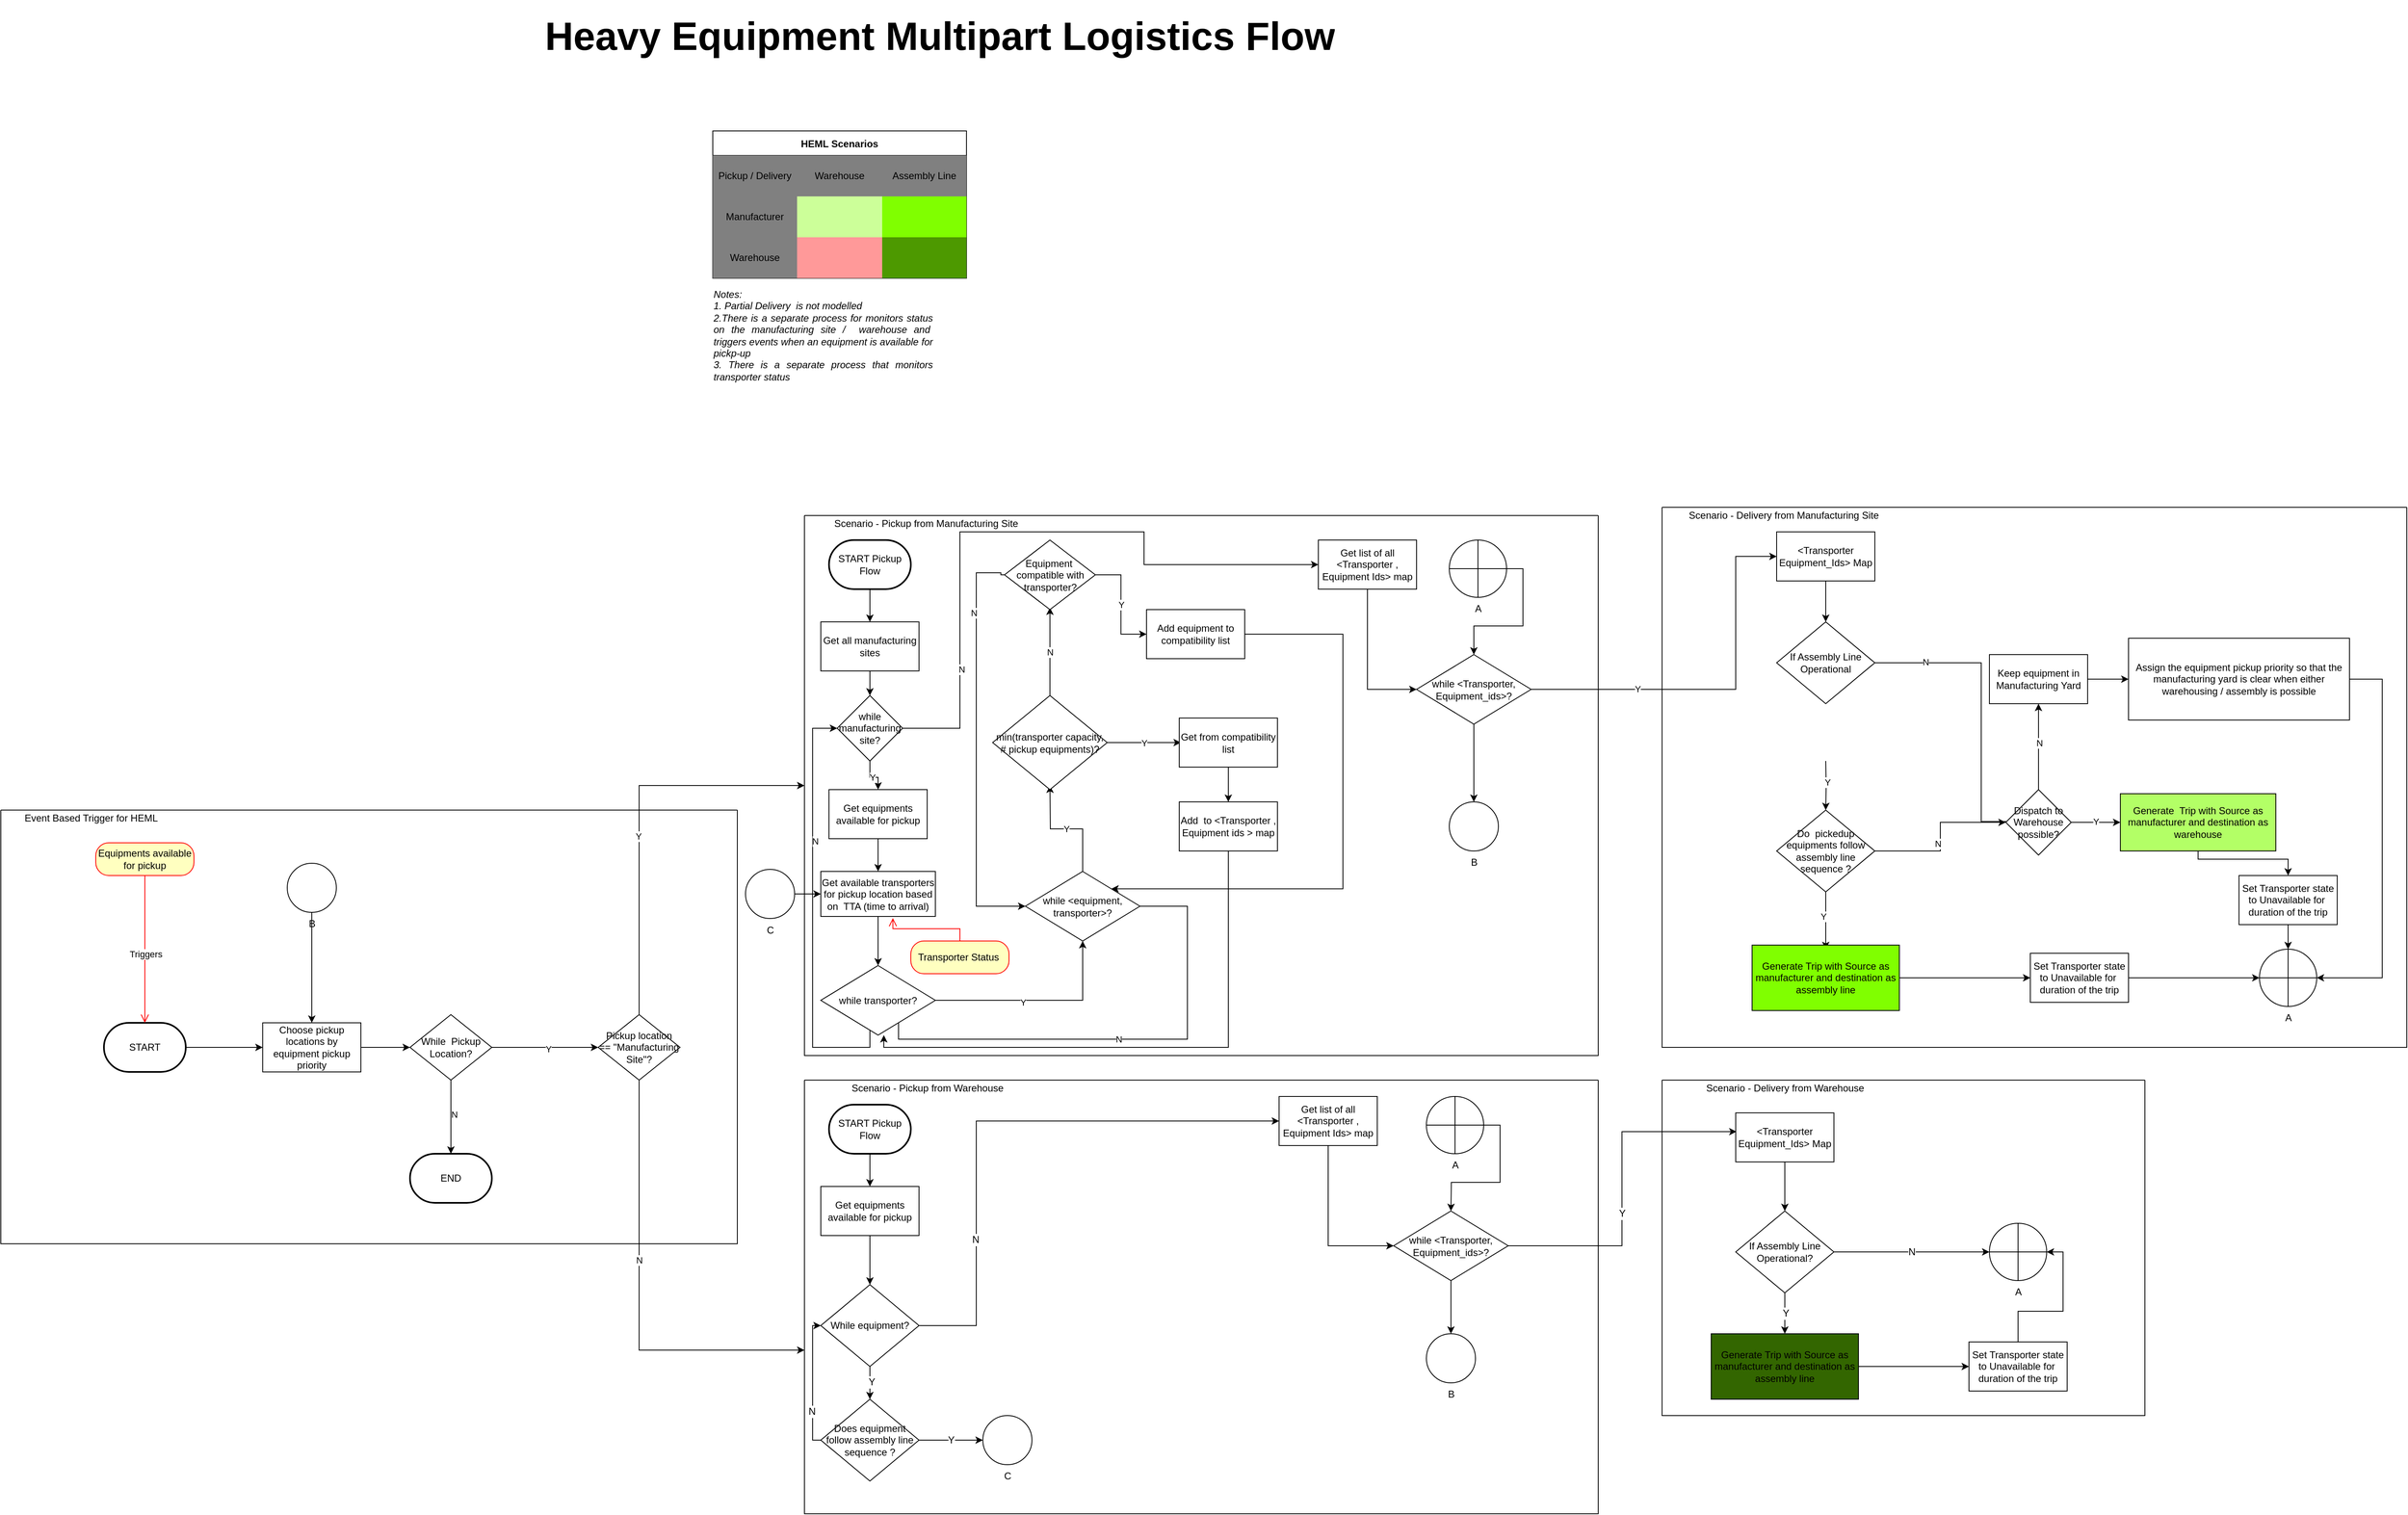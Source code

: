 <mxfile version="19.0.3" type="device"><diagram id="nL5dGGtAhvRQpyD-JYWt" name="Page-1"><mxGraphModel dx="3833" dy="1966" grid="1" gridSize="10" guides="1" tooltips="1" connect="1" arrows="1" fold="1" page="1" pageScale="1" pageWidth="827" pageHeight="1169" math="0" shadow="0"><root><mxCell id="0"/><mxCell id="1" parent="0"/><mxCell id="KOfGbaGgWV-XcnJEoGxc-5" value="" style="edgeStyle=orthogonalEdgeStyle;rounded=0;orthogonalLoop=1;jettySize=auto;html=1;" edge="1" parent="1" target="KOfGbaGgWV-XcnJEoGxc-7"><mxGeometry relative="1" as="geometry"><mxPoint x="350" y="400" as="sourcePoint"/><mxPoint x="350" y="430" as="targetPoint"/></mxGeometry></mxCell><mxCell id="KOfGbaGgWV-XcnJEoGxc-6" value="Y" style="edgeLabel;html=1;align=center;verticalAlign=middle;resizable=0;points=[];" vertex="1" connectable="0" parent="KOfGbaGgWV-XcnJEoGxc-5"><mxGeometry x="-0.16" y="1" relative="1" as="geometry"><mxPoint as="offset"/></mxGeometry></mxCell><mxCell id="KOfGbaGgWV-XcnJEoGxc-26" value="" style="edgeStyle=orthogonalEdgeStyle;rounded=0;orthogonalLoop=1;jettySize=auto;html=1;entryX=0.088;entryY=0.425;entryDx=0;entryDy=0;entryPerimeter=0;" edge="1" parent="1" source="KOfGbaGgWV-XcnJEoGxc-1" target="KOfGbaGgWV-XcnJEoGxc-10"><mxGeometry relative="1" as="geometry"><Array as="points"><mxPoint x="540" y="280"/><mxPoint x="540" y="474"/></Array></mxGeometry></mxCell><mxCell id="KOfGbaGgWV-XcnJEoGxc-27" value="N" style="edgeLabel;html=1;align=center;verticalAlign=middle;resizable=0;points=[];" vertex="1" connectable="0" parent="KOfGbaGgWV-XcnJEoGxc-26"><mxGeometry x="-0.664" y="1" relative="1" as="geometry"><mxPoint as="offset"/></mxGeometry></mxCell><mxCell id="KOfGbaGgWV-XcnJEoGxc-1" value="If Assembly Line Operational" style="rhombus;whiteSpace=wrap;html=1;" vertex="1" parent="1"><mxGeometry x="290" y="230" width="120" height="100" as="geometry"/></mxCell><mxCell id="KOfGbaGgWV-XcnJEoGxc-3" style="edgeStyle=orthogonalEdgeStyle;rounded=0;orthogonalLoop=1;jettySize=auto;html=1;entryX=0.5;entryY=0;entryDx=0;entryDy=0;" edge="1" parent="1" source="KOfGbaGgWV-XcnJEoGxc-2" target="KOfGbaGgWV-XcnJEoGxc-1"><mxGeometry relative="1" as="geometry"/></mxCell><mxCell id="KOfGbaGgWV-XcnJEoGxc-2" value="&amp;lt;Transporter Equipment_Ids&amp;gt; Map" style="rounded=0;whiteSpace=wrap;html=1;" vertex="1" parent="1"><mxGeometry x="290" y="120" width="120" height="60" as="geometry"/></mxCell><mxCell id="KOfGbaGgWV-XcnJEoGxc-8" style="edgeStyle=orthogonalEdgeStyle;rounded=0;orthogonalLoop=1;jettySize=auto;html=1;entryX=0;entryY=0.5;entryDx=0;entryDy=0;" edge="1" parent="1" source="KOfGbaGgWV-XcnJEoGxc-7" target="KOfGbaGgWV-XcnJEoGxc-10"><mxGeometry relative="1" as="geometry"><mxPoint x="560" y="480" as="targetPoint"/></mxGeometry></mxCell><mxCell id="KOfGbaGgWV-XcnJEoGxc-9" value="N" style="edgeLabel;html=1;align=center;verticalAlign=middle;resizable=0;points=[];" vertex="1" connectable="0" parent="KOfGbaGgWV-XcnJEoGxc-8"><mxGeometry x="-0.08" y="3" relative="1" as="geometry"><mxPoint as="offset"/></mxGeometry></mxCell><mxCell id="KOfGbaGgWV-XcnJEoGxc-22" value="" style="edgeStyle=orthogonalEdgeStyle;rounded=0;orthogonalLoop=1;jettySize=auto;html=1;" edge="1" parent="1" source="KOfGbaGgWV-XcnJEoGxc-7"><mxGeometry relative="1" as="geometry"><mxPoint x="350" y="630" as="targetPoint"/></mxGeometry></mxCell><mxCell id="KOfGbaGgWV-XcnJEoGxc-24" value="Y" style="edgeLabel;html=1;align=center;verticalAlign=middle;resizable=0;points=[];" vertex="1" connectable="0" parent="KOfGbaGgWV-XcnJEoGxc-22"><mxGeometry x="-0.16" y="-3" relative="1" as="geometry"><mxPoint as="offset"/></mxGeometry></mxCell><mxCell id="KOfGbaGgWV-XcnJEoGxc-12" value="" style="edgeStyle=orthogonalEdgeStyle;rounded=0;orthogonalLoop=1;jettySize=auto;html=1;" edge="1" parent="1" source="KOfGbaGgWV-XcnJEoGxc-10" target="KOfGbaGgWV-XcnJEoGxc-11"><mxGeometry relative="1" as="geometry"/></mxCell><mxCell id="KOfGbaGgWV-XcnJEoGxc-13" value="Y" style="edgeLabel;html=1;align=center;verticalAlign=middle;resizable=0;points=[];" vertex="1" connectable="0" parent="KOfGbaGgWV-XcnJEoGxc-12"><mxGeometry y="1" relative="1" as="geometry"><mxPoint as="offset"/></mxGeometry></mxCell><mxCell id="KOfGbaGgWV-XcnJEoGxc-17" value="" style="edgeStyle=orthogonalEdgeStyle;rounded=0;orthogonalLoop=1;jettySize=auto;html=1;" edge="1" parent="1" source="KOfGbaGgWV-XcnJEoGxc-10" target="KOfGbaGgWV-XcnJEoGxc-16"><mxGeometry relative="1" as="geometry"/></mxCell><mxCell id="KOfGbaGgWV-XcnJEoGxc-18" value="N" style="edgeLabel;html=1;align=center;verticalAlign=middle;resizable=0;points=[];" vertex="1" connectable="0" parent="KOfGbaGgWV-XcnJEoGxc-17"><mxGeometry x="0.089" y="-1" relative="1" as="geometry"><mxPoint as="offset"/></mxGeometry></mxCell><mxCell id="KOfGbaGgWV-XcnJEoGxc-10" value="Dispatch to Warehouse possible?" style="rhombus;whiteSpace=wrap;html=1;" vertex="1" parent="1"><mxGeometry x="570" y="435" width="80" height="80" as="geometry"/></mxCell><mxCell id="KOfGbaGgWV-XcnJEoGxc-123" style="edgeStyle=orthogonalEdgeStyle;rounded=0;orthogonalLoop=1;jettySize=auto;html=1;entryX=0.5;entryY=0;entryDx=0;entryDy=0;" edge="1" parent="1" source="KOfGbaGgWV-XcnJEoGxc-11" target="KOfGbaGgWV-XcnJEoGxc-156"><mxGeometry relative="1" as="geometry"><mxPoint x="920" y="500" as="targetPoint"/><Array as="points"><mxPoint x="805" y="520"/><mxPoint x="915" y="520"/></Array></mxGeometry></mxCell><mxCell id="KOfGbaGgWV-XcnJEoGxc-11" value="Generate&amp;nbsp; Trip with Source as manufacturer and destination as warehouse" style="whiteSpace=wrap;html=1;fillColor=#B3FF66;" vertex="1" parent="1"><mxGeometry x="710" y="440" width="190" height="70" as="geometry"/></mxCell><mxCell id="KOfGbaGgWV-XcnJEoGxc-20" value="" style="edgeStyle=orthogonalEdgeStyle;rounded=0;orthogonalLoop=1;jettySize=auto;html=1;" edge="1" parent="1" source="KOfGbaGgWV-XcnJEoGxc-16" target="KOfGbaGgWV-XcnJEoGxc-19"><mxGeometry relative="1" as="geometry"/></mxCell><mxCell id="KOfGbaGgWV-XcnJEoGxc-16" value="Keep equipment in Manufacturing Yard" style="whiteSpace=wrap;html=1;" vertex="1" parent="1"><mxGeometry x="550" y="270" width="120" height="60" as="geometry"/></mxCell><mxCell id="KOfGbaGgWV-XcnJEoGxc-124" style="edgeStyle=orthogonalEdgeStyle;rounded=0;orthogonalLoop=1;jettySize=auto;html=1;entryX=1;entryY=0.5;entryDx=0;entryDy=0;entryPerimeter=0;" edge="1" parent="1" source="KOfGbaGgWV-XcnJEoGxc-19" target="KOfGbaGgWV-XcnJEoGxc-121"><mxGeometry relative="1" as="geometry"><Array as="points"><mxPoint x="1030" y="300"/><mxPoint x="1030" y="665"/></Array></mxGeometry></mxCell><mxCell id="KOfGbaGgWV-XcnJEoGxc-19" value="Assign the equipment pickup priority so that the manufacturing yard is clear when either warehousing / assembly is possible" style="whiteSpace=wrap;html=1;" vertex="1" parent="1"><mxGeometry x="720" y="250" width="270" height="100" as="geometry"/></mxCell><mxCell id="KOfGbaGgWV-XcnJEoGxc-28" value="" style="swimlane;startSize=0;" vertex="1" parent="1"><mxGeometry x="150" y="90" width="910" height="660" as="geometry"/></mxCell><mxCell id="KOfGbaGgWV-XcnJEoGxc-29" value="Scenario - Delivery from Manufacturing Site&amp;nbsp;" style="text;html=1;align=center;verticalAlign=middle;resizable=0;points=[];autosize=1;strokeColor=none;fillColor=none;" vertex="1" parent="KOfGbaGgWV-XcnJEoGxc-28"><mxGeometry x="25" width="250" height="20" as="geometry"/></mxCell><mxCell id="KOfGbaGgWV-XcnJEoGxc-121" value="A" style="verticalLabelPosition=bottom;verticalAlign=top;html=1;shape=mxgraph.flowchart.summing_function;strokeColor=#000000;fillColor=#FFFFFF;" vertex="1" parent="KOfGbaGgWV-XcnJEoGxc-28"><mxGeometry x="730" y="540" width="70" height="70" as="geometry"/></mxCell><mxCell id="KOfGbaGgWV-XcnJEoGxc-23" value="Generate Trip with Source as manufacturer and destination as assembly line" style="whiteSpace=wrap;html=1;fillColor=#80FF00;" vertex="1" parent="KOfGbaGgWV-XcnJEoGxc-28"><mxGeometry x="110" y="535" width="180" height="80" as="geometry"/></mxCell><mxCell id="KOfGbaGgWV-XcnJEoGxc-122" style="edgeStyle=orthogonalEdgeStyle;rounded=0;orthogonalLoop=1;jettySize=auto;html=1;" edge="1" parent="KOfGbaGgWV-XcnJEoGxc-28" source="KOfGbaGgWV-XcnJEoGxc-23"><mxGeometry relative="1" as="geometry"><mxPoint x="450" y="575" as="targetPoint"/></mxGeometry></mxCell><mxCell id="KOfGbaGgWV-XcnJEoGxc-155" style="edgeStyle=orthogonalEdgeStyle;rounded=0;orthogonalLoop=1;jettySize=auto;html=1;entryX=0;entryY=0.5;entryDx=0;entryDy=0;entryPerimeter=0;" edge="1" parent="KOfGbaGgWV-XcnJEoGxc-28" source="KOfGbaGgWV-XcnJEoGxc-154" target="KOfGbaGgWV-XcnJEoGxc-121"><mxGeometry relative="1" as="geometry"/></mxCell><mxCell id="KOfGbaGgWV-XcnJEoGxc-154" value="Set Transporter state to Unavailable for&amp;nbsp; duration of the trip" style="rounded=0;whiteSpace=wrap;html=1;strokeColor=#000000;fillColor=#FFFFFF;" vertex="1" parent="KOfGbaGgWV-XcnJEoGxc-28"><mxGeometry x="450" y="545" width="120" height="60" as="geometry"/></mxCell><mxCell id="KOfGbaGgWV-XcnJEoGxc-157" style="edgeStyle=orthogonalEdgeStyle;rounded=0;orthogonalLoop=1;jettySize=auto;html=1;entryX=0.5;entryY=0;entryDx=0;entryDy=0;entryPerimeter=0;" edge="1" parent="KOfGbaGgWV-XcnJEoGxc-28" source="KOfGbaGgWV-XcnJEoGxc-156" target="KOfGbaGgWV-XcnJEoGxc-121"><mxGeometry relative="1" as="geometry"/></mxCell><mxCell id="KOfGbaGgWV-XcnJEoGxc-156" value="Set Transporter state to Unavailable for&amp;nbsp; duration of the trip" style="rounded=0;whiteSpace=wrap;html=1;strokeColor=#000000;fillColor=#FFFFFF;" vertex="1" parent="KOfGbaGgWV-XcnJEoGxc-28"><mxGeometry x="705" y="450" width="120" height="60" as="geometry"/></mxCell><mxCell id="KOfGbaGgWV-XcnJEoGxc-7" value="Do&amp;nbsp; pickedup equipments follow assembly line sequence ?&lt;br&gt;" style="rhombus;whiteSpace=wrap;html=1;" vertex="1" parent="KOfGbaGgWV-XcnJEoGxc-28"><mxGeometry x="140" y="370" width="120" height="100" as="geometry"/></mxCell><mxCell id="KOfGbaGgWV-XcnJEoGxc-30" value="" style="swimlane;startSize=0;fillColor=#FFFFFF;" vertex="1" parent="1"><mxGeometry x="-898" y="100" width="970" height="660" as="geometry"/></mxCell><mxCell id="KOfGbaGgWV-XcnJEoGxc-31" value="Scenario - Pickup from Manufacturing Site&amp;nbsp;" style="text;html=1;align=center;verticalAlign=middle;resizable=0;points=[];autosize=1;strokeColor=none;fillColor=none;" vertex="1" parent="KOfGbaGgWV-XcnJEoGxc-30"><mxGeometry x="30" width="240" height="20" as="geometry"/></mxCell><mxCell id="KOfGbaGgWV-XcnJEoGxc-112" style="edgeStyle=orthogonalEdgeStyle;rounded=0;orthogonalLoop=1;jettySize=auto;html=1;entryX=0;entryY=0.5;entryDx=0;entryDy=0;" edge="1" parent="KOfGbaGgWV-XcnJEoGxc-30" source="KOfGbaGgWV-XcnJEoGxc-32" target="KOfGbaGgWV-XcnJEoGxc-111"><mxGeometry relative="1" as="geometry"/></mxCell><mxCell id="KOfGbaGgWV-XcnJEoGxc-32" value="Get list of all &amp;lt;Transporter , Equipment Ids&amp;gt; map" style="rounded=0;whiteSpace=wrap;html=1;" vertex="1" parent="KOfGbaGgWV-XcnJEoGxc-30"><mxGeometry x="628" y="30" width="120" height="60" as="geometry"/></mxCell><mxCell id="KOfGbaGgWV-XcnJEoGxc-70" style="edgeStyle=orthogonalEdgeStyle;rounded=0;orthogonalLoop=1;jettySize=auto;html=1;entryX=0.5;entryY=0;entryDx=0;entryDy=0;" edge="1" parent="KOfGbaGgWV-XcnJEoGxc-30" source="KOfGbaGgWV-XcnJEoGxc-66" target="KOfGbaGgWV-XcnJEoGxc-69"><mxGeometry relative="1" as="geometry"/></mxCell><mxCell id="KOfGbaGgWV-XcnJEoGxc-66" value="START Pickup Flow" style="strokeWidth=2;html=1;shape=mxgraph.flowchart.terminator;whiteSpace=wrap;fillColor=#FFFFFF;" vertex="1" parent="KOfGbaGgWV-XcnJEoGxc-30"><mxGeometry x="30" y="30" width="100" height="60" as="geometry"/></mxCell><mxCell id="KOfGbaGgWV-XcnJEoGxc-74" value="" style="edgeStyle=orthogonalEdgeStyle;rounded=0;orthogonalLoop=1;jettySize=auto;html=1;" edge="1" parent="KOfGbaGgWV-XcnJEoGxc-30" source="KOfGbaGgWV-XcnJEoGxc-69" target="KOfGbaGgWV-XcnJEoGxc-73"><mxGeometry relative="1" as="geometry"/></mxCell><mxCell id="KOfGbaGgWV-XcnJEoGxc-69" value="Get all manufacturing sites" style="rounded=0;whiteSpace=wrap;html=1;strokeColor=#000000;fillColor=#FFFFFF;" vertex="1" parent="KOfGbaGgWV-XcnJEoGxc-30"><mxGeometry x="20" y="130" width="120" height="60" as="geometry"/></mxCell><mxCell id="KOfGbaGgWV-XcnJEoGxc-76" value="Y" style="edgeStyle=orthogonalEdgeStyle;rounded=0;orthogonalLoop=1;jettySize=auto;html=1;" edge="1" parent="KOfGbaGgWV-XcnJEoGxc-30" source="KOfGbaGgWV-XcnJEoGxc-73" target="KOfGbaGgWV-XcnJEoGxc-75"><mxGeometry relative="1" as="geometry"/></mxCell><mxCell id="KOfGbaGgWV-XcnJEoGxc-107" style="edgeStyle=orthogonalEdgeStyle;rounded=0;orthogonalLoop=1;jettySize=auto;html=1;entryX=0;entryY=0.5;entryDx=0;entryDy=0;exitX=1;exitY=0.5;exitDx=0;exitDy=0;" edge="1" parent="KOfGbaGgWV-XcnJEoGxc-30" source="KOfGbaGgWV-XcnJEoGxc-73" target="KOfGbaGgWV-XcnJEoGxc-32"><mxGeometry relative="1" as="geometry"><Array as="points"><mxPoint x="190" y="260"/><mxPoint x="190" y="20"/><mxPoint x="415" y="20"/><mxPoint x="415" y="60"/></Array></mxGeometry></mxCell><mxCell id="KOfGbaGgWV-XcnJEoGxc-109" value="N" style="edgeLabel;html=1;align=center;verticalAlign=middle;resizable=0;points=[];" vertex="1" connectable="0" parent="KOfGbaGgWV-XcnJEoGxc-107"><mxGeometry x="-0.64" y="-2" relative="1" as="geometry"><mxPoint as="offset"/></mxGeometry></mxCell><mxCell id="KOfGbaGgWV-XcnJEoGxc-73" value="while manufacturing site?" style="rhombus;whiteSpace=wrap;html=1;strokeColor=#000000;fillColor=#FFFFFF;" vertex="1" parent="KOfGbaGgWV-XcnJEoGxc-30"><mxGeometry x="40" y="220" width="80" height="80" as="geometry"/></mxCell><mxCell id="KOfGbaGgWV-XcnJEoGxc-83" value="" style="edgeStyle=orthogonalEdgeStyle;rounded=0;orthogonalLoop=1;jettySize=auto;html=1;" edge="1" parent="KOfGbaGgWV-XcnJEoGxc-30" source="KOfGbaGgWV-XcnJEoGxc-75" target="KOfGbaGgWV-XcnJEoGxc-82"><mxGeometry relative="1" as="geometry"/></mxCell><mxCell id="KOfGbaGgWV-XcnJEoGxc-75" value="Get equipments available for pickup" style="whiteSpace=wrap;html=1;fillColor=#FFFFFF;strokeColor=#000000;" vertex="1" parent="KOfGbaGgWV-XcnJEoGxc-30"><mxGeometry x="30" y="335" width="120" height="60" as="geometry"/></mxCell><mxCell id="KOfGbaGgWV-XcnJEoGxc-102" style="edgeStyle=orthogonalEdgeStyle;rounded=0;orthogonalLoop=1;jettySize=auto;html=1;entryX=0.5;entryY=0;entryDx=0;entryDy=0;" edge="1" parent="KOfGbaGgWV-XcnJEoGxc-30" source="KOfGbaGgWV-XcnJEoGxc-82" target="KOfGbaGgWV-XcnJEoGxc-101"><mxGeometry relative="1" as="geometry"/></mxCell><mxCell id="KOfGbaGgWV-XcnJEoGxc-82" value="Get available transporters for pickup location based on&amp;nbsp; TTA (time to arrival)" style="whiteSpace=wrap;html=1;fillColor=#FFFFFF;strokeColor=#000000;" vertex="1" parent="KOfGbaGgWV-XcnJEoGxc-30"><mxGeometry x="20" y="435" width="140" height="55" as="geometry"/></mxCell><mxCell id="KOfGbaGgWV-XcnJEoGxc-89" value="Y" style="edgeStyle=orthogonalEdgeStyle;rounded=0;orthogonalLoop=1;jettySize=auto;html=1;" edge="1" parent="KOfGbaGgWV-XcnJEoGxc-30" source="KOfGbaGgWV-XcnJEoGxc-86"><mxGeometry relative="1" as="geometry"><mxPoint x="300" y="330" as="targetPoint"/></mxGeometry></mxCell><mxCell id="KOfGbaGgWV-XcnJEoGxc-100" value="N" style="edgeStyle=orthogonalEdgeStyle;rounded=0;orthogonalLoop=1;jettySize=auto;html=1;entryX=1;entryY=1;entryDx=0;entryDy=0;" edge="1" parent="KOfGbaGgWV-XcnJEoGxc-30" source="KOfGbaGgWV-XcnJEoGxc-86" target="KOfGbaGgWV-XcnJEoGxc-101"><mxGeometry relative="1" as="geometry"><Array as="points"><mxPoint x="468" y="478"/><mxPoint x="468" y="640"/><mxPoint x="115" y="640"/></Array></mxGeometry></mxCell><mxCell id="KOfGbaGgWV-XcnJEoGxc-86" value="while &amp;lt;equipment, transporter&amp;gt;?" style="rhombus;whiteSpace=wrap;html=1;strokeColor=#000000;fillColor=#FFFFFF;" vertex="1" parent="KOfGbaGgWV-XcnJEoGxc-30"><mxGeometry x="270" y="435" width="140" height="85" as="geometry"/></mxCell><mxCell id="KOfGbaGgWV-XcnJEoGxc-95" value="N" style="edgeStyle=orthogonalEdgeStyle;rounded=0;orthogonalLoop=1;jettySize=auto;html=1;" edge="1" parent="KOfGbaGgWV-XcnJEoGxc-30" source="KOfGbaGgWV-XcnJEoGxc-90"><mxGeometry relative="1" as="geometry"><mxPoint x="300" y="112.5" as="targetPoint"/></mxGeometry></mxCell><mxCell id="KOfGbaGgWV-XcnJEoGxc-99" value="Y" style="edgeStyle=orthogonalEdgeStyle;rounded=0;orthogonalLoop=1;jettySize=auto;html=1;" edge="1" parent="KOfGbaGgWV-XcnJEoGxc-30" source="KOfGbaGgWV-XcnJEoGxc-90"><mxGeometry relative="1" as="geometry"><mxPoint x="460" y="277.5" as="targetPoint"/></mxGeometry></mxCell><mxCell id="KOfGbaGgWV-XcnJEoGxc-90" value="min(transporter capacity, # pickup equipments)?" style="rhombus;whiteSpace=wrap;html=1;strokeColor=#000000;fillColor=#FFFFFF;" vertex="1" parent="KOfGbaGgWV-XcnJEoGxc-30"><mxGeometry x="230" y="220" width="140" height="115" as="geometry"/></mxCell><mxCell id="KOfGbaGgWV-XcnJEoGxc-96" style="edgeStyle=orthogonalEdgeStyle;rounded=0;orthogonalLoop=1;jettySize=auto;html=1;entryX=0;entryY=0.5;entryDx=0;entryDy=0;exitX=0;exitY=0.5;exitDx=0;exitDy=0;" edge="1" parent="KOfGbaGgWV-XcnJEoGxc-30" source="KOfGbaGgWV-XcnJEoGxc-143" target="KOfGbaGgWV-XcnJEoGxc-86"><mxGeometry relative="1" as="geometry"><mxPoint x="240" y="82.5" as="sourcePoint"/><Array as="points"><mxPoint x="240" y="73"/><mxPoint x="240" y="70"/><mxPoint x="210" y="70"/><mxPoint x="210" y="478"/></Array></mxGeometry></mxCell><mxCell id="KOfGbaGgWV-XcnJEoGxc-144" value="N" style="edgeLabel;html=1;align=center;verticalAlign=middle;resizable=0;points=[];" vertex="1" connectable="0" parent="KOfGbaGgWV-XcnJEoGxc-96"><mxGeometry x="-0.659" y="-3" relative="1" as="geometry"><mxPoint as="offset"/></mxGeometry></mxCell><mxCell id="KOfGbaGgWV-XcnJEoGxc-103" style="edgeStyle=orthogonalEdgeStyle;rounded=0;orthogonalLoop=1;jettySize=auto;html=1;entryX=0.5;entryY=1;entryDx=0;entryDy=0;" edge="1" parent="KOfGbaGgWV-XcnJEoGxc-30" source="KOfGbaGgWV-XcnJEoGxc-101" target="KOfGbaGgWV-XcnJEoGxc-86"><mxGeometry relative="1" as="geometry"/></mxCell><mxCell id="KOfGbaGgWV-XcnJEoGxc-104" value="Y" style="edgeLabel;html=1;align=center;verticalAlign=middle;resizable=0;points=[];" vertex="1" connectable="0" parent="KOfGbaGgWV-XcnJEoGxc-103"><mxGeometry x="-0.154" y="-1" relative="1" as="geometry"><mxPoint y="1" as="offset"/></mxGeometry></mxCell><mxCell id="KOfGbaGgWV-XcnJEoGxc-105" style="edgeStyle=orthogonalEdgeStyle;rounded=0;orthogonalLoop=1;jettySize=auto;html=1;" edge="1" parent="KOfGbaGgWV-XcnJEoGxc-30" source="KOfGbaGgWV-XcnJEoGxc-101"><mxGeometry relative="1" as="geometry"><mxPoint x="40" y="260" as="targetPoint"/><Array as="points"><mxPoint x="80" y="650"/><mxPoint x="10" y="650"/><mxPoint x="10" y="260"/></Array></mxGeometry></mxCell><mxCell id="KOfGbaGgWV-XcnJEoGxc-106" value="N" style="edgeLabel;html=1;align=center;verticalAlign=middle;resizable=0;points=[];" vertex="1" connectable="0" parent="KOfGbaGgWV-XcnJEoGxc-105"><mxGeometry x="0.345" y="-3" relative="1" as="geometry"><mxPoint as="offset"/></mxGeometry></mxCell><mxCell id="KOfGbaGgWV-XcnJEoGxc-101" value="while transporter?" style="rhombus;whiteSpace=wrap;html=1;strokeColor=#000000;fillColor=#FFFFFF;" vertex="1" parent="KOfGbaGgWV-XcnJEoGxc-30"><mxGeometry x="20" y="550" width="140" height="85" as="geometry"/></mxCell><mxCell id="KOfGbaGgWV-XcnJEoGxc-130" style="edgeStyle=orthogonalEdgeStyle;rounded=0;orthogonalLoop=1;jettySize=auto;html=1;" edge="1" parent="KOfGbaGgWV-XcnJEoGxc-30" source="KOfGbaGgWV-XcnJEoGxc-111" target="KOfGbaGgWV-XcnJEoGxc-129"><mxGeometry relative="1" as="geometry"/></mxCell><mxCell id="KOfGbaGgWV-XcnJEoGxc-111" value="while &amp;lt;Transporter,&lt;br&gt;Equipment_ids&amp;gt;?" style="rhombus;whiteSpace=wrap;html=1;strokeColor=#000000;fillColor=#FFFFFF;" vertex="1" parent="KOfGbaGgWV-XcnJEoGxc-30"><mxGeometry x="748" y="170" width="140" height="85" as="geometry"/></mxCell><mxCell id="KOfGbaGgWV-XcnJEoGxc-126" style="edgeStyle=orthogonalEdgeStyle;rounded=0;orthogonalLoop=1;jettySize=auto;html=1;exitX=1;exitY=0.5;exitDx=0;exitDy=0;exitPerimeter=0;" edge="1" parent="KOfGbaGgWV-XcnJEoGxc-30" source="KOfGbaGgWV-XcnJEoGxc-125" target="KOfGbaGgWV-XcnJEoGxc-111"><mxGeometry relative="1" as="geometry"/></mxCell><mxCell id="KOfGbaGgWV-XcnJEoGxc-125" value="A" style="verticalLabelPosition=bottom;verticalAlign=top;html=1;shape=mxgraph.flowchart.summing_function;strokeColor=#000000;fillColor=#FFFFFF;" vertex="1" parent="KOfGbaGgWV-XcnJEoGxc-30"><mxGeometry x="788" y="30" width="70" height="70" as="geometry"/></mxCell><mxCell id="KOfGbaGgWV-XcnJEoGxc-129" value="B" style="verticalLabelPosition=bottom;verticalAlign=top;html=1;shape=mxgraph.flowchart.on-page_reference;strokeColor=#000000;fillColor=#FFFFFF;" vertex="1" parent="KOfGbaGgWV-XcnJEoGxc-30"><mxGeometry x="788" y="350" width="60" height="60" as="geometry"/></mxCell><mxCell id="KOfGbaGgWV-XcnJEoGxc-150" value="Y" style="edgeStyle=orthogonalEdgeStyle;rounded=0;orthogonalLoop=1;jettySize=auto;html=1;" edge="1" parent="KOfGbaGgWV-XcnJEoGxc-30" source="KOfGbaGgWV-XcnJEoGxc-143" target="KOfGbaGgWV-XcnJEoGxc-146"><mxGeometry relative="1" as="geometry"/></mxCell><mxCell id="KOfGbaGgWV-XcnJEoGxc-143" value="Equipment&amp;nbsp; compatible with transporter?" style="rhombus;whiteSpace=wrap;html=1;strokeColor=#000000;fillColor=#FFFFFF;" vertex="1" parent="KOfGbaGgWV-XcnJEoGxc-30"><mxGeometry x="244.5" y="30" width="111" height="85" as="geometry"/></mxCell><mxCell id="KOfGbaGgWV-XcnJEoGxc-151" style="edgeStyle=orthogonalEdgeStyle;rounded=0;orthogonalLoop=1;jettySize=auto;html=1;entryX=1;entryY=0;entryDx=0;entryDy=0;" edge="1" parent="KOfGbaGgWV-XcnJEoGxc-30" source="KOfGbaGgWV-XcnJEoGxc-146" target="KOfGbaGgWV-XcnJEoGxc-86"><mxGeometry relative="1" as="geometry"><Array as="points"><mxPoint x="658" y="145"/><mxPoint x="658" y="456"/></Array></mxGeometry></mxCell><mxCell id="KOfGbaGgWV-XcnJEoGxc-146" value="Add equipment to compatibility list" style="rounded=0;whiteSpace=wrap;html=1;strokeColor=#000000;fillColor=#FFFFFF;" vertex="1" parent="KOfGbaGgWV-XcnJEoGxc-30"><mxGeometry x="418" y="115" width="120" height="60" as="geometry"/></mxCell><mxCell id="KOfGbaGgWV-XcnJEoGxc-153" style="edgeStyle=orthogonalEdgeStyle;rounded=0;orthogonalLoop=1;jettySize=auto;html=1;entryX=0.55;entryY=1;entryDx=0;entryDy=0;entryPerimeter=0;" edge="1" parent="KOfGbaGgWV-XcnJEoGxc-30" source="KOfGbaGgWV-XcnJEoGxc-147" target="KOfGbaGgWV-XcnJEoGxc-101"><mxGeometry relative="1" as="geometry"><Array as="points"><mxPoint x="518" y="650"/><mxPoint x="97" y="650"/></Array></mxGeometry></mxCell><mxCell id="KOfGbaGgWV-XcnJEoGxc-147" value="Add&amp;nbsp; to &amp;lt;Transporter , Equipment ids &amp;gt; map" style="whiteSpace=wrap;html=1;fillColor=#FFFFFF;strokeColor=#000000;" vertex="1" parent="KOfGbaGgWV-XcnJEoGxc-30"><mxGeometry x="458" y="350" width="120" height="60" as="geometry"/></mxCell><mxCell id="KOfGbaGgWV-XcnJEoGxc-149" style="edgeStyle=orthogonalEdgeStyle;rounded=0;orthogonalLoop=1;jettySize=auto;html=1;entryX=0.5;entryY=0;entryDx=0;entryDy=0;" edge="1" parent="KOfGbaGgWV-XcnJEoGxc-30" source="KOfGbaGgWV-XcnJEoGxc-148" target="KOfGbaGgWV-XcnJEoGxc-147"><mxGeometry relative="1" as="geometry"/></mxCell><mxCell id="KOfGbaGgWV-XcnJEoGxc-148" value="Get from compatibility list" style="rounded=0;whiteSpace=wrap;html=1;strokeColor=#000000;fillColor=#FFFFFF;" vertex="1" parent="KOfGbaGgWV-XcnJEoGxc-30"><mxGeometry x="458" y="247.5" width="120" height="60" as="geometry"/></mxCell><mxCell id="KOfGbaGgWV-XcnJEoGxc-256" value="Transporter Status&amp;nbsp;" style="rounded=1;whiteSpace=wrap;html=1;arcSize=40;fontColor=#000000;fillColor=#ffffc0;strokeColor=#ff0000;fontSize=12;" vertex="1" parent="KOfGbaGgWV-XcnJEoGxc-30"><mxGeometry x="130" y="520" width="120" height="40" as="geometry"/></mxCell><mxCell id="KOfGbaGgWV-XcnJEoGxc-257" value="" style="edgeStyle=orthogonalEdgeStyle;html=1;verticalAlign=bottom;endArrow=open;endSize=8;strokeColor=#ff0000;rounded=0;fontSize=12;entryX=0.629;entryY=1.036;entryDx=0;entryDy=0;entryPerimeter=0;" edge="1" source="KOfGbaGgWV-XcnJEoGxc-256" parent="KOfGbaGgWV-XcnJEoGxc-30" target="KOfGbaGgWV-XcnJEoGxc-82"><mxGeometry relative="1" as="geometry"><mxPoint x="-302" y="248" as="targetPoint"/></mxGeometry></mxCell><mxCell id="KOfGbaGgWV-XcnJEoGxc-33" style="edgeStyle=orthogonalEdgeStyle;rounded=0;orthogonalLoop=1;jettySize=auto;html=1;" edge="1" parent="1" source="KOfGbaGgWV-XcnJEoGxc-111" target="KOfGbaGgWV-XcnJEoGxc-2"><mxGeometry relative="1" as="geometry"><Array as="points"><mxPoint x="240" y="313"/><mxPoint x="240" y="150"/></Array></mxGeometry></mxCell><mxCell id="KOfGbaGgWV-XcnJEoGxc-113" value="Y" style="edgeLabel;html=1;align=center;verticalAlign=middle;resizable=0;points=[];" vertex="1" connectable="0" parent="KOfGbaGgWV-XcnJEoGxc-33"><mxGeometry x="-0.438" y="2" relative="1" as="geometry"><mxPoint y="1" as="offset"/></mxGeometry></mxCell><mxCell id="KOfGbaGgWV-XcnJEoGxc-34" value="" style="swimlane;startSize=0;" vertex="1" parent="1"><mxGeometry x="-898" y="790" width="970" height="530" as="geometry"/></mxCell><mxCell id="KOfGbaGgWV-XcnJEoGxc-35" value="Scenario - Pickup from Warehouse" style="text;html=1;align=center;verticalAlign=middle;resizable=0;points=[];autosize=1;strokeColor=none;fillColor=none;" vertex="1" parent="KOfGbaGgWV-XcnJEoGxc-34"><mxGeometry x="50" width="200" height="20" as="geometry"/></mxCell><mxCell id="KOfGbaGgWV-XcnJEoGxc-220" style="edgeStyle=orthogonalEdgeStyle;rounded=0;orthogonalLoop=1;jettySize=auto;html=1;entryX=0;entryY=0.5;entryDx=0;entryDy=0;fontSize=12;" edge="1" parent="KOfGbaGgWV-XcnJEoGxc-34" source="KOfGbaGgWV-XcnJEoGxc-36" target="KOfGbaGgWV-XcnJEoGxc-219"><mxGeometry relative="1" as="geometry"><Array as="points"><mxPoint x="640" y="203"/></Array></mxGeometry></mxCell><mxCell id="KOfGbaGgWV-XcnJEoGxc-36" value="&lt;span style=&quot;&quot;&gt;Get list of all &amp;lt;Transporter , Equipment Ids&amp;gt; map&lt;/span&gt;" style="rounded=0;whiteSpace=wrap;html=1;" vertex="1" parent="KOfGbaGgWV-XcnJEoGxc-34"><mxGeometry x="580" y="20" width="120" height="60" as="geometry"/></mxCell><mxCell id="KOfGbaGgWV-XcnJEoGxc-201" value="" style="edgeStyle=orthogonalEdgeStyle;rounded=0;orthogonalLoop=1;jettySize=auto;html=1;fontSize=48;" edge="1" parent="KOfGbaGgWV-XcnJEoGxc-34" source="KOfGbaGgWV-XcnJEoGxc-67" target="KOfGbaGgWV-XcnJEoGxc-200"><mxGeometry relative="1" as="geometry"/></mxCell><mxCell id="KOfGbaGgWV-XcnJEoGxc-67" value="START Pickup Flow" style="strokeWidth=2;html=1;shape=mxgraph.flowchart.terminator;whiteSpace=wrap;fillColor=#FFFFFF;" vertex="1" parent="KOfGbaGgWV-XcnJEoGxc-34"><mxGeometry x="30" y="30" width="100" height="60" as="geometry"/></mxCell><mxCell id="KOfGbaGgWV-XcnJEoGxc-203" value="" style="edgeStyle=orthogonalEdgeStyle;rounded=0;orthogonalLoop=1;jettySize=auto;html=1;fontSize=48;entryX=0.5;entryY=0;entryDx=0;entryDy=0;" edge="1" parent="KOfGbaGgWV-XcnJEoGxc-34" source="KOfGbaGgWV-XcnJEoGxc-200" target="KOfGbaGgWV-XcnJEoGxc-213"><mxGeometry relative="1" as="geometry"><mxPoint x="73" y="250" as="targetPoint"/></mxGeometry></mxCell><mxCell id="KOfGbaGgWV-XcnJEoGxc-200" value="Get equipments available for pickup" style="whiteSpace=wrap;html=1;fillColor=#FFFFFF;strokeColor=#000000;" vertex="1" parent="KOfGbaGgWV-XcnJEoGxc-34"><mxGeometry x="20" y="130" width="120" height="60" as="geometry"/></mxCell><mxCell id="KOfGbaGgWV-XcnJEoGxc-230" style="edgeStyle=orthogonalEdgeStyle;rounded=0;orthogonalLoop=1;jettySize=auto;html=1;entryX=0;entryY=0.5;entryDx=0;entryDy=0;fontSize=12;" edge="1" parent="KOfGbaGgWV-XcnJEoGxc-34" source="KOfGbaGgWV-XcnJEoGxc-204" target="KOfGbaGgWV-XcnJEoGxc-213"><mxGeometry relative="1" as="geometry"><Array as="points"><mxPoint x="10" y="440"/><mxPoint x="10" y="300"/></Array></mxGeometry></mxCell><mxCell id="KOfGbaGgWV-XcnJEoGxc-233" value="N" style="edgeLabel;html=1;align=center;verticalAlign=middle;resizable=0;points=[];fontSize=12;" vertex="1" connectable="0" parent="KOfGbaGgWV-XcnJEoGxc-230"><mxGeometry x="-0.438" y="1" relative="1" as="geometry"><mxPoint as="offset"/></mxGeometry></mxCell><mxCell id="KOfGbaGgWV-XcnJEoGxc-237" value="Y" style="edgeStyle=orthogonalEdgeStyle;rounded=0;orthogonalLoop=1;jettySize=auto;html=1;entryX=0;entryY=0.5;entryDx=0;entryDy=0;entryPerimeter=0;fontSize=12;" edge="1" parent="KOfGbaGgWV-XcnJEoGxc-34" source="KOfGbaGgWV-XcnJEoGxc-204" target="KOfGbaGgWV-XcnJEoGxc-236"><mxGeometry relative="1" as="geometry"/></mxCell><mxCell id="KOfGbaGgWV-XcnJEoGxc-204" value="Does equipment follow assembly line sequence ?" style="rhombus;whiteSpace=wrap;html=1;" vertex="1" parent="KOfGbaGgWV-XcnJEoGxc-34"><mxGeometry x="20" y="390" width="120" height="100" as="geometry"/></mxCell><mxCell id="KOfGbaGgWV-XcnJEoGxc-214" style="edgeStyle=orthogonalEdgeStyle;rounded=0;orthogonalLoop=1;jettySize=auto;html=1;fontSize=48;" edge="1" parent="KOfGbaGgWV-XcnJEoGxc-34" source="KOfGbaGgWV-XcnJEoGxc-213" target="KOfGbaGgWV-XcnJEoGxc-204"><mxGeometry relative="1" as="geometry"/></mxCell><mxCell id="KOfGbaGgWV-XcnJEoGxc-216" value="Y" style="edgeLabel;html=1;align=center;verticalAlign=middle;resizable=0;points=[];fontSize=12;" vertex="1" connectable="0" parent="KOfGbaGgWV-XcnJEoGxc-214"><mxGeometry x="-0.05" y="2" relative="1" as="geometry"><mxPoint as="offset"/></mxGeometry></mxCell><mxCell id="KOfGbaGgWV-XcnJEoGxc-225" style="edgeStyle=orthogonalEdgeStyle;rounded=0;orthogonalLoop=1;jettySize=auto;html=1;entryX=0;entryY=0.5;entryDx=0;entryDy=0;fontSize=12;" edge="1" parent="KOfGbaGgWV-XcnJEoGxc-34" source="KOfGbaGgWV-XcnJEoGxc-213" target="KOfGbaGgWV-XcnJEoGxc-36"><mxGeometry relative="1" as="geometry"><Array as="points"><mxPoint x="210" y="300"/><mxPoint x="210" y="50"/></Array></mxGeometry></mxCell><mxCell id="KOfGbaGgWV-XcnJEoGxc-226" value="N" style="edgeLabel;html=1;align=center;verticalAlign=middle;resizable=0;points=[];fontSize=12;" vertex="1" connectable="0" parent="KOfGbaGgWV-XcnJEoGxc-225"><mxGeometry x="-0.492" y="1" relative="1" as="geometry"><mxPoint as="offset"/></mxGeometry></mxCell><mxCell id="KOfGbaGgWV-XcnJEoGxc-213" value="While equipment?" style="rhombus;whiteSpace=wrap;html=1;" vertex="1" parent="KOfGbaGgWV-XcnJEoGxc-34"><mxGeometry x="20" y="250" width="120" height="100" as="geometry"/></mxCell><mxCell id="KOfGbaGgWV-XcnJEoGxc-222" style="edgeStyle=orthogonalEdgeStyle;rounded=0;orthogonalLoop=1;jettySize=auto;html=1;entryX=0.5;entryY=0;entryDx=0;entryDy=0;entryPerimeter=0;fontSize=12;" edge="1" parent="KOfGbaGgWV-XcnJEoGxc-34" source="KOfGbaGgWV-XcnJEoGxc-219" target="KOfGbaGgWV-XcnJEoGxc-221"><mxGeometry relative="1" as="geometry"/></mxCell><mxCell id="KOfGbaGgWV-XcnJEoGxc-219" value="while &amp;lt;Transporter,&lt;br&gt;Equipment_ids&amp;gt;?" style="rhombus;whiteSpace=wrap;html=1;strokeColor=#000000;fillColor=#FFFFFF;" vertex="1" parent="KOfGbaGgWV-XcnJEoGxc-34"><mxGeometry x="720" y="160" width="140" height="85" as="geometry"/></mxCell><mxCell id="KOfGbaGgWV-XcnJEoGxc-221" value="B" style="verticalLabelPosition=bottom;verticalAlign=top;html=1;shape=mxgraph.flowchart.on-page_reference;strokeColor=#000000;fillColor=#FFFFFF;" vertex="1" parent="KOfGbaGgWV-XcnJEoGxc-34"><mxGeometry x="760" y="310" width="60" height="60" as="geometry"/></mxCell><mxCell id="KOfGbaGgWV-XcnJEoGxc-223" style="edgeStyle=orthogonalEdgeStyle;rounded=0;orthogonalLoop=1;jettySize=auto;html=1;exitX=1;exitY=0.5;exitDx=0;exitDy=0;exitPerimeter=0;" edge="1" parent="KOfGbaGgWV-XcnJEoGxc-34" source="KOfGbaGgWV-XcnJEoGxc-224"><mxGeometry relative="1" as="geometry"><mxPoint x="790" y="160" as="targetPoint"/></mxGeometry></mxCell><mxCell id="KOfGbaGgWV-XcnJEoGxc-224" value="A" style="verticalLabelPosition=bottom;verticalAlign=top;html=1;shape=mxgraph.flowchart.summing_function;strokeColor=#000000;fillColor=#FFFFFF;" vertex="1" parent="KOfGbaGgWV-XcnJEoGxc-34"><mxGeometry x="760" y="20" width="70" height="70" as="geometry"/></mxCell><mxCell id="KOfGbaGgWV-XcnJEoGxc-236" value="C" style="verticalLabelPosition=bottom;verticalAlign=top;html=1;shape=mxgraph.flowchart.on-page_reference;strokeColor=#000000;fillColor=#FFFFFF;" vertex="1" parent="KOfGbaGgWV-XcnJEoGxc-34"><mxGeometry x="218" y="410" width="60" height="60" as="geometry"/></mxCell><mxCell id="KOfGbaGgWV-XcnJEoGxc-37" value="" style="swimlane;startSize=0;" vertex="1" parent="1"><mxGeometry x="150" y="790" width="590" height="410" as="geometry"/></mxCell><mxCell id="KOfGbaGgWV-XcnJEoGxc-38" value="Scenario - Delivery from Warehouse" style="text;html=1;align=center;verticalAlign=middle;resizable=0;points=[];autosize=1;strokeColor=none;fillColor=none;" vertex="1" parent="KOfGbaGgWV-XcnJEoGxc-37"><mxGeometry x="45" width="210" height="20" as="geometry"/></mxCell><mxCell id="KOfGbaGgWV-XcnJEoGxc-244" style="edgeStyle=orthogonalEdgeStyle;rounded=0;orthogonalLoop=1;jettySize=auto;html=1;entryX=0.5;entryY=0;entryDx=0;entryDy=0;fontSize=12;" edge="1" parent="KOfGbaGgWV-XcnJEoGxc-37" source="KOfGbaGgWV-XcnJEoGxc-240" target="KOfGbaGgWV-XcnJEoGxc-243"><mxGeometry relative="1" as="geometry"/></mxCell><mxCell id="KOfGbaGgWV-XcnJEoGxc-240" value="&amp;lt;Transporter Equipment_Ids&amp;gt; Map" style="rounded=0;whiteSpace=wrap;html=1;" vertex="1" parent="KOfGbaGgWV-XcnJEoGxc-37"><mxGeometry x="90" y="40" width="120" height="60" as="geometry"/></mxCell><mxCell id="KOfGbaGgWV-XcnJEoGxc-247" value="N" style="edgeStyle=orthogonalEdgeStyle;rounded=0;orthogonalLoop=1;jettySize=auto;html=1;entryX=0;entryY=0.5;entryDx=0;entryDy=0;entryPerimeter=0;fontSize=12;" edge="1" parent="KOfGbaGgWV-XcnJEoGxc-37" source="KOfGbaGgWV-XcnJEoGxc-243" target="KOfGbaGgWV-XcnJEoGxc-246"><mxGeometry relative="1" as="geometry"/></mxCell><mxCell id="KOfGbaGgWV-XcnJEoGxc-249" value="Y" style="edgeStyle=orthogonalEdgeStyle;rounded=0;orthogonalLoop=1;jettySize=auto;html=1;fontSize=12;" edge="1" parent="KOfGbaGgWV-XcnJEoGxc-37" source="KOfGbaGgWV-XcnJEoGxc-243"><mxGeometry relative="1" as="geometry"><mxPoint x="150" y="310" as="targetPoint"/></mxGeometry></mxCell><mxCell id="KOfGbaGgWV-XcnJEoGxc-243" value="If Assembly Line Operational?" style="rhombus;whiteSpace=wrap;html=1;" vertex="1" parent="KOfGbaGgWV-XcnJEoGxc-37"><mxGeometry x="90" y="160" width="120" height="100" as="geometry"/></mxCell><mxCell id="KOfGbaGgWV-XcnJEoGxc-246" value="A" style="verticalLabelPosition=bottom;verticalAlign=top;html=1;shape=mxgraph.flowchart.summing_function;strokeColor=#000000;fillColor=#FFFFFF;" vertex="1" parent="KOfGbaGgWV-XcnJEoGxc-37"><mxGeometry x="400" y="175" width="70" height="70" as="geometry"/></mxCell><mxCell id="KOfGbaGgWV-XcnJEoGxc-253" style="edgeStyle=orthogonalEdgeStyle;rounded=0;orthogonalLoop=1;jettySize=auto;html=1;fontSize=12;" edge="1" parent="KOfGbaGgWV-XcnJEoGxc-37" source="KOfGbaGgWV-XcnJEoGxc-250" target="KOfGbaGgWV-XcnJEoGxc-251"><mxGeometry relative="1" as="geometry"/></mxCell><mxCell id="KOfGbaGgWV-XcnJEoGxc-250" value="Generate Trip with Source as manufacturer and destination as assembly line" style="whiteSpace=wrap;html=1;fillColor=#336600;" vertex="1" parent="KOfGbaGgWV-XcnJEoGxc-37"><mxGeometry x="60" y="310" width="180" height="80" as="geometry"/></mxCell><mxCell id="KOfGbaGgWV-XcnJEoGxc-255" style="edgeStyle=orthogonalEdgeStyle;rounded=0;orthogonalLoop=1;jettySize=auto;html=1;entryX=1;entryY=0.5;entryDx=0;entryDy=0;entryPerimeter=0;fontSize=12;" edge="1" parent="KOfGbaGgWV-XcnJEoGxc-37" source="KOfGbaGgWV-XcnJEoGxc-251" target="KOfGbaGgWV-XcnJEoGxc-246"><mxGeometry relative="1" as="geometry"/></mxCell><mxCell id="KOfGbaGgWV-XcnJEoGxc-251" value="Set Transporter state to Unavailable for&amp;nbsp; duration of the trip" style="rounded=0;whiteSpace=wrap;html=1;strokeColor=#000000;fillColor=#FFFFFF;" vertex="1" parent="KOfGbaGgWV-XcnJEoGxc-37"><mxGeometry x="375" y="320" width="120" height="60" as="geometry"/></mxCell><mxCell id="KOfGbaGgWV-XcnJEoGxc-40" value="HEML Scenarios" style="shape=table;startSize=30;container=1;collapsible=0;childLayout=tableLayout;fontStyle=1;align=center;" vertex="1" parent="1"><mxGeometry x="-1010" y="-370" width="310" height="180" as="geometry"/></mxCell><mxCell id="KOfGbaGgWV-XcnJEoGxc-41" value="" style="shape=tableRow;horizontal=0;startSize=0;swimlaneHead=0;swimlaneBody=0;top=0;left=0;bottom=0;right=0;collapsible=0;dropTarget=0;fillColor=none;points=[[0,0.5],[1,0.5]];portConstraint=eastwest;" vertex="1" parent="KOfGbaGgWV-XcnJEoGxc-40"><mxGeometry y="30" width="310" height="50" as="geometry"/></mxCell><mxCell id="KOfGbaGgWV-XcnJEoGxc-42" value="Pickup / Delivery" style="shape=partialRectangle;html=1;whiteSpace=wrap;connectable=0;fillColor=#808080;top=0;left=0;bottom=0;right=0;overflow=hidden;strokeColor=#CCCCCC;" vertex="1" parent="KOfGbaGgWV-XcnJEoGxc-41"><mxGeometry width="103" height="50" as="geometry"><mxRectangle width="103" height="50" as="alternateBounds"/></mxGeometry></mxCell><mxCell id="KOfGbaGgWV-XcnJEoGxc-43" value="Warehouse" style="shape=partialRectangle;html=1;whiteSpace=wrap;connectable=0;fillColor=#808080;top=0;left=0;bottom=0;right=0;overflow=hidden;strokeColor=#CCCCCC;" vertex="1" parent="KOfGbaGgWV-XcnJEoGxc-41"><mxGeometry x="103" width="104" height="50" as="geometry"><mxRectangle width="104" height="50" as="alternateBounds"/></mxGeometry></mxCell><mxCell id="KOfGbaGgWV-XcnJEoGxc-44" value="Assembly Line" style="shape=partialRectangle;html=1;whiteSpace=wrap;connectable=0;fillColor=#808080;top=0;left=0;bottom=0;right=0;overflow=hidden;strokeColor=#CCCCCC;" vertex="1" parent="KOfGbaGgWV-XcnJEoGxc-41"><mxGeometry x="207" width="103" height="50" as="geometry"><mxRectangle width="103" height="50" as="alternateBounds"/></mxGeometry></mxCell><mxCell id="KOfGbaGgWV-XcnJEoGxc-45" value="" style="shape=tableRow;horizontal=0;startSize=0;swimlaneHead=0;swimlaneBody=0;top=0;left=0;bottom=0;right=0;collapsible=0;dropTarget=0;fillColor=none;points=[[0,0.5],[1,0.5]];portConstraint=eastwest;" vertex="1" parent="KOfGbaGgWV-XcnJEoGxc-40"><mxGeometry y="80" width="310" height="50" as="geometry"/></mxCell><mxCell id="KOfGbaGgWV-XcnJEoGxc-46" value="Manufacturer" style="shape=partialRectangle;html=1;whiteSpace=wrap;connectable=0;fillColor=#808080;top=0;left=0;bottom=0;right=0;overflow=hidden;strokeColor=#CCCCCC;" vertex="1" parent="KOfGbaGgWV-XcnJEoGxc-45"><mxGeometry width="103" height="50" as="geometry"><mxRectangle width="103" height="50" as="alternateBounds"/></mxGeometry></mxCell><mxCell id="KOfGbaGgWV-XcnJEoGxc-47" value="" style="shape=partialRectangle;html=1;whiteSpace=wrap;connectable=0;fillColor=#CCFF99;top=0;left=0;bottom=0;right=0;overflow=hidden;" vertex="1" parent="KOfGbaGgWV-XcnJEoGxc-45"><mxGeometry x="103" width="104" height="50" as="geometry"><mxRectangle width="104" height="50" as="alternateBounds"/></mxGeometry></mxCell><mxCell id="KOfGbaGgWV-XcnJEoGxc-48" value="" style="shape=partialRectangle;html=1;whiteSpace=wrap;connectable=0;fillColor=#80FF00;top=0;left=0;bottom=0;right=0;overflow=hidden;" vertex="1" parent="KOfGbaGgWV-XcnJEoGxc-45"><mxGeometry x="207" width="103" height="50" as="geometry"><mxRectangle width="103" height="50" as="alternateBounds"/></mxGeometry></mxCell><mxCell id="KOfGbaGgWV-XcnJEoGxc-49" value="" style="shape=tableRow;horizontal=0;startSize=0;swimlaneHead=0;swimlaneBody=0;top=0;left=0;bottom=0;right=0;collapsible=0;dropTarget=0;fillColor=none;points=[[0,0.5],[1,0.5]];portConstraint=eastwest;" vertex="1" parent="KOfGbaGgWV-XcnJEoGxc-40"><mxGeometry y="130" width="310" height="50" as="geometry"/></mxCell><mxCell id="KOfGbaGgWV-XcnJEoGxc-50" value="Warehouse" style="shape=partialRectangle;html=1;whiteSpace=wrap;connectable=0;fillColor=#808080;top=0;left=0;bottom=0;right=0;overflow=hidden;strokeColor=#CCCCCC;" vertex="1" parent="KOfGbaGgWV-XcnJEoGxc-49"><mxGeometry width="103" height="50" as="geometry"><mxRectangle width="103" height="50" as="alternateBounds"/></mxGeometry></mxCell><mxCell id="KOfGbaGgWV-XcnJEoGxc-51" value="" style="shape=partialRectangle;html=1;whiteSpace=wrap;connectable=0;fillColor=#FF9999;top=0;left=0;bottom=0;right=0;overflow=hidden;" vertex="1" parent="KOfGbaGgWV-XcnJEoGxc-49"><mxGeometry x="103" width="104" height="50" as="geometry"><mxRectangle width="104" height="50" as="alternateBounds"/></mxGeometry></mxCell><mxCell id="KOfGbaGgWV-XcnJEoGxc-52" value="" style="shape=partialRectangle;html=1;whiteSpace=wrap;connectable=0;fillColor=#4D9900;top=0;left=0;bottom=0;right=0;overflow=hidden;strokeColor=#4D9900;" vertex="1" parent="KOfGbaGgWV-XcnJEoGxc-49"><mxGeometry x="207" width="103" height="50" as="geometry"><mxRectangle width="103" height="50" as="alternateBounds"/></mxGeometry></mxCell><mxCell id="KOfGbaGgWV-XcnJEoGxc-53" value="&lt;div style=&quot;text-align: justify;&quot;&gt;&lt;i style=&quot;background-color: initial;&quot;&gt;Notes:&lt;/i&gt;&lt;/div&gt;&lt;i&gt;&lt;div style=&quot;text-align: justify;&quot;&gt;&lt;i style=&quot;background-color: initial;&quot;&gt;1. Partial Delivery&amp;nbsp; is not modelled&lt;/i&gt;&lt;/div&gt;&lt;div style=&quot;text-align: justify;&quot;&gt;&lt;i style=&quot;background-color: initial;&quot;&gt;2.There is a separate process for monitors status on the manufacturing site /&amp;nbsp; warehouse and&amp;nbsp; triggers events when an equipment is available for pickp-up&lt;/i&gt;&lt;/div&gt;&lt;div style=&quot;text-align: justify;&quot;&gt;&lt;i style=&quot;background-color: initial;&quot;&gt;3. There is a separate process that monitors transporter status&amp;nbsp;&lt;/i&gt;&lt;/div&gt;&lt;/i&gt;" style="text;html=1;strokeColor=none;fillColor=none;align=center;verticalAlign=middle;whiteSpace=wrap;rounded=0;" vertex="1" parent="1"><mxGeometry x="-1010" y="-120" width="270" as="geometry"/></mxCell><mxCell id="KOfGbaGgWV-XcnJEoGxc-56" style="edgeStyle=orthogonalEdgeStyle;rounded=0;orthogonalLoop=1;jettySize=auto;html=1;" edge="1" parent="1" source="KOfGbaGgWV-XcnJEoGxc-55"><mxGeometry relative="1" as="geometry"><mxPoint x="-1560" y="750" as="targetPoint"/></mxGeometry></mxCell><mxCell id="KOfGbaGgWV-XcnJEoGxc-55" value="START" style="strokeWidth=2;html=1;shape=mxgraph.flowchart.terminator;whiteSpace=wrap;fillColor=#FFFFFF;" vertex="1" parent="1"><mxGeometry x="-1754" y="720" width="100" height="60" as="geometry"/></mxCell><mxCell id="KOfGbaGgWV-XcnJEoGxc-60" value="" style="edgeStyle=orthogonalEdgeStyle;rounded=0;orthogonalLoop=1;jettySize=auto;html=1;" edge="1" parent="1" source="KOfGbaGgWV-XcnJEoGxc-134" target="KOfGbaGgWV-XcnJEoGxc-59"><mxGeometry relative="1" as="geometry"><mxPoint x="-1230" y="750" as="sourcePoint"/></mxGeometry></mxCell><mxCell id="KOfGbaGgWV-XcnJEoGxc-135" value="Y" style="edgeLabel;html=1;align=center;verticalAlign=middle;resizable=0;points=[];" vertex="1" connectable="0" parent="KOfGbaGgWV-XcnJEoGxc-60"><mxGeometry x="0.05" y="-2" relative="1" as="geometry"><mxPoint as="offset"/></mxGeometry></mxCell><mxCell id="KOfGbaGgWV-XcnJEoGxc-136" style="edgeStyle=orthogonalEdgeStyle;rounded=0;orthogonalLoop=1;jettySize=auto;html=1;entryX=0;entryY=0.5;entryDx=0;entryDy=0;" edge="1" parent="1" source="KOfGbaGgWV-XcnJEoGxc-58" target="KOfGbaGgWV-XcnJEoGxc-134"><mxGeometry relative="1" as="geometry"/></mxCell><mxCell id="KOfGbaGgWV-XcnJEoGxc-58" value="Choose pickup locations by equipment pickup priority" style="rounded=0;whiteSpace=wrap;html=1;strokeColor=#000000;fillColor=#FFFFFF;" vertex="1" parent="1"><mxGeometry x="-1560" y="720" width="120" height="60" as="geometry"/></mxCell><mxCell id="KOfGbaGgWV-XcnJEoGxc-61" style="edgeStyle=orthogonalEdgeStyle;rounded=0;orthogonalLoop=1;jettySize=auto;html=1;" edge="1" parent="1" source="KOfGbaGgWV-XcnJEoGxc-59" target="KOfGbaGgWV-XcnJEoGxc-34"><mxGeometry relative="1" as="geometry"><Array as="points"><mxPoint x="-1100" y="1120"/></Array></mxGeometry></mxCell><mxCell id="KOfGbaGgWV-XcnJEoGxc-62" value="N" style="edgeLabel;html=1;align=center;verticalAlign=middle;resizable=0;points=[];" vertex="1" connectable="0" parent="KOfGbaGgWV-XcnJEoGxc-61"><mxGeometry x="-0.175" relative="1" as="geometry"><mxPoint as="offset"/></mxGeometry></mxCell><mxCell id="KOfGbaGgWV-XcnJEoGxc-63" style="edgeStyle=orthogonalEdgeStyle;rounded=0;orthogonalLoop=1;jettySize=auto;html=1;" edge="1" parent="1" source="KOfGbaGgWV-XcnJEoGxc-59" target="KOfGbaGgWV-XcnJEoGxc-30"><mxGeometry relative="1" as="geometry"><Array as="points"><mxPoint x="-1100" y="430"/></Array></mxGeometry></mxCell><mxCell id="KOfGbaGgWV-XcnJEoGxc-64" value="Y" style="edgeLabel;html=1;align=center;verticalAlign=middle;resizable=0;points=[];" vertex="1" connectable="0" parent="KOfGbaGgWV-XcnJEoGxc-63"><mxGeometry x="-0.093" y="1" relative="1" as="geometry"><mxPoint as="offset"/></mxGeometry></mxCell><mxCell id="KOfGbaGgWV-XcnJEoGxc-59" value="Pickup location == &quot;Manufacturing Site&quot;?" style="rhombus;whiteSpace=wrap;html=1;strokeColor=#000000;fillColor=#FFFFFF;" vertex="1" parent="1"><mxGeometry x="-1150" y="710" width="100" height="80" as="geometry"/></mxCell><mxCell id="KOfGbaGgWV-XcnJEoGxc-79" value="Equipments available for pickup" style="rounded=1;whiteSpace=wrap;html=1;arcSize=40;fontColor=#000000;fillColor=#ffffc0;strokeColor=#ff0000;" vertex="1" parent="1"><mxGeometry x="-1764" y="500" width="120" height="40" as="geometry"/></mxCell><mxCell id="KOfGbaGgWV-XcnJEoGxc-80" value="" style="edgeStyle=orthogonalEdgeStyle;html=1;verticalAlign=bottom;endArrow=open;endSize=8;strokeColor=#ff0000;rounded=0;entryX=0.5;entryY=0;entryDx=0;entryDy=0;entryPerimeter=0;" edge="1" source="KOfGbaGgWV-XcnJEoGxc-79" parent="1" target="KOfGbaGgWV-XcnJEoGxc-55"><mxGeometry relative="1" as="geometry"><mxPoint x="-1480" y="670" as="targetPoint"/></mxGeometry></mxCell><mxCell id="KOfGbaGgWV-XcnJEoGxc-81" value="Triggers" style="edgeLabel;html=1;align=center;verticalAlign=middle;resizable=0;points=[];" vertex="1" connectable="0" parent="KOfGbaGgWV-XcnJEoGxc-80"><mxGeometry x="0.062" y="1" relative="1" as="geometry"><mxPoint as="offset"/></mxGeometry></mxCell><mxCell id="KOfGbaGgWV-XcnJEoGxc-132" style="edgeStyle=orthogonalEdgeStyle;rounded=0;orthogonalLoop=1;jettySize=auto;html=1;" edge="1" parent="1" source="KOfGbaGgWV-XcnJEoGxc-131" target="KOfGbaGgWV-XcnJEoGxc-58"><mxGeometry relative="1" as="geometry"/></mxCell><mxCell id="KOfGbaGgWV-XcnJEoGxc-131" value="B" style="verticalLabelPosition=bottom;verticalAlign=top;html=1;shape=mxgraph.flowchart.on-page_reference;strokeColor=#000000;fillColor=#FFFFFF;" vertex="1" parent="1"><mxGeometry x="-1530" y="525" width="60" height="60" as="geometry"/></mxCell><mxCell id="KOfGbaGgWV-XcnJEoGxc-138" style="edgeStyle=orthogonalEdgeStyle;rounded=0;orthogonalLoop=1;jettySize=auto;html=1;" edge="1" parent="1" source="KOfGbaGgWV-XcnJEoGxc-134" target="KOfGbaGgWV-XcnJEoGxc-137"><mxGeometry relative="1" as="geometry"/></mxCell><mxCell id="KOfGbaGgWV-XcnJEoGxc-139" value="N" style="edgeLabel;html=1;align=center;verticalAlign=middle;resizable=0;points=[];" vertex="1" connectable="0" parent="KOfGbaGgWV-XcnJEoGxc-138"><mxGeometry x="-0.067" y="4" relative="1" as="geometry"><mxPoint as="offset"/></mxGeometry></mxCell><mxCell id="KOfGbaGgWV-XcnJEoGxc-134" value="While&amp;nbsp; Pickup Location?" style="rhombus;whiteSpace=wrap;html=1;strokeColor=#000000;fillColor=#FFFFFF;" vertex="1" parent="1"><mxGeometry x="-1380" y="710" width="100" height="80" as="geometry"/></mxCell><mxCell id="KOfGbaGgWV-XcnJEoGxc-137" value="END" style="strokeWidth=2;html=1;shape=mxgraph.flowchart.terminator;whiteSpace=wrap;fillColor=#FFFFFF;" vertex="1" parent="1"><mxGeometry x="-1380" y="880" width="100" height="60" as="geometry"/></mxCell><mxCell id="KOfGbaGgWV-XcnJEoGxc-140" value="" style="swimlane;startSize=0;strokeColor=#000000;fillColor=#FFFFFF;" vertex="1" parent="1"><mxGeometry x="-1880" y="460" width="900" height="530" as="geometry"/></mxCell><mxCell id="KOfGbaGgWV-XcnJEoGxc-141" value="Event Based Trigger for HEML" style="text;html=1;align=center;verticalAlign=middle;resizable=0;points=[];autosize=1;strokeColor=none;fillColor=none;" vertex="1" parent="KOfGbaGgWV-XcnJEoGxc-140"><mxGeometry x="20" width="180" height="20" as="geometry"/></mxCell><mxCell id="KOfGbaGgWV-XcnJEoGxc-142" value="&lt;h1&gt;&lt;font style=&quot;font-size: 48px;&quot;&gt;Heavy Equipment Multipart Logistics Flow&lt;/font&gt;&lt;/h1&gt;" style="text;html=1;strokeColor=none;fillColor=none;spacing=5;spacingTop=-20;whiteSpace=wrap;overflow=hidden;rounded=0;" vertex="1" parent="1"><mxGeometry x="-1220" y="-520" width="1020" height="100" as="geometry"/></mxCell><mxCell id="KOfGbaGgWV-XcnJEoGxc-235" style="edgeStyle=orthogonalEdgeStyle;rounded=0;orthogonalLoop=1;jettySize=auto;html=1;fontSize=12;" edge="1" parent="1" source="KOfGbaGgWV-XcnJEoGxc-234" target="KOfGbaGgWV-XcnJEoGxc-82"><mxGeometry relative="1" as="geometry"/></mxCell><mxCell id="KOfGbaGgWV-XcnJEoGxc-234" value="C" style="verticalLabelPosition=bottom;verticalAlign=top;html=1;shape=mxgraph.flowchart.on-page_reference;strokeColor=#000000;fillColor=#FFFFFF;" vertex="1" parent="1"><mxGeometry x="-970" y="532.5" width="60" height="60" as="geometry"/></mxCell><mxCell id="KOfGbaGgWV-XcnJEoGxc-241" style="edgeStyle=orthogonalEdgeStyle;rounded=0;orthogonalLoop=1;jettySize=auto;html=1;entryX=0.008;entryY=0.383;entryDx=0;entryDy=0;entryPerimeter=0;fontSize=12;" edge="1" parent="1" source="KOfGbaGgWV-XcnJEoGxc-219" target="KOfGbaGgWV-XcnJEoGxc-240"><mxGeometry relative="1" as="geometry"/></mxCell><mxCell id="KOfGbaGgWV-XcnJEoGxc-242" value="Y" style="edgeLabel;html=1;align=center;verticalAlign=middle;resizable=0;points=[];fontSize=12;" vertex="1" connectable="0" parent="KOfGbaGgWV-XcnJEoGxc-241"><mxGeometry x="-0.146" relative="1" as="geometry"><mxPoint as="offset"/></mxGeometry></mxCell></root></mxGraphModel></diagram></mxfile>